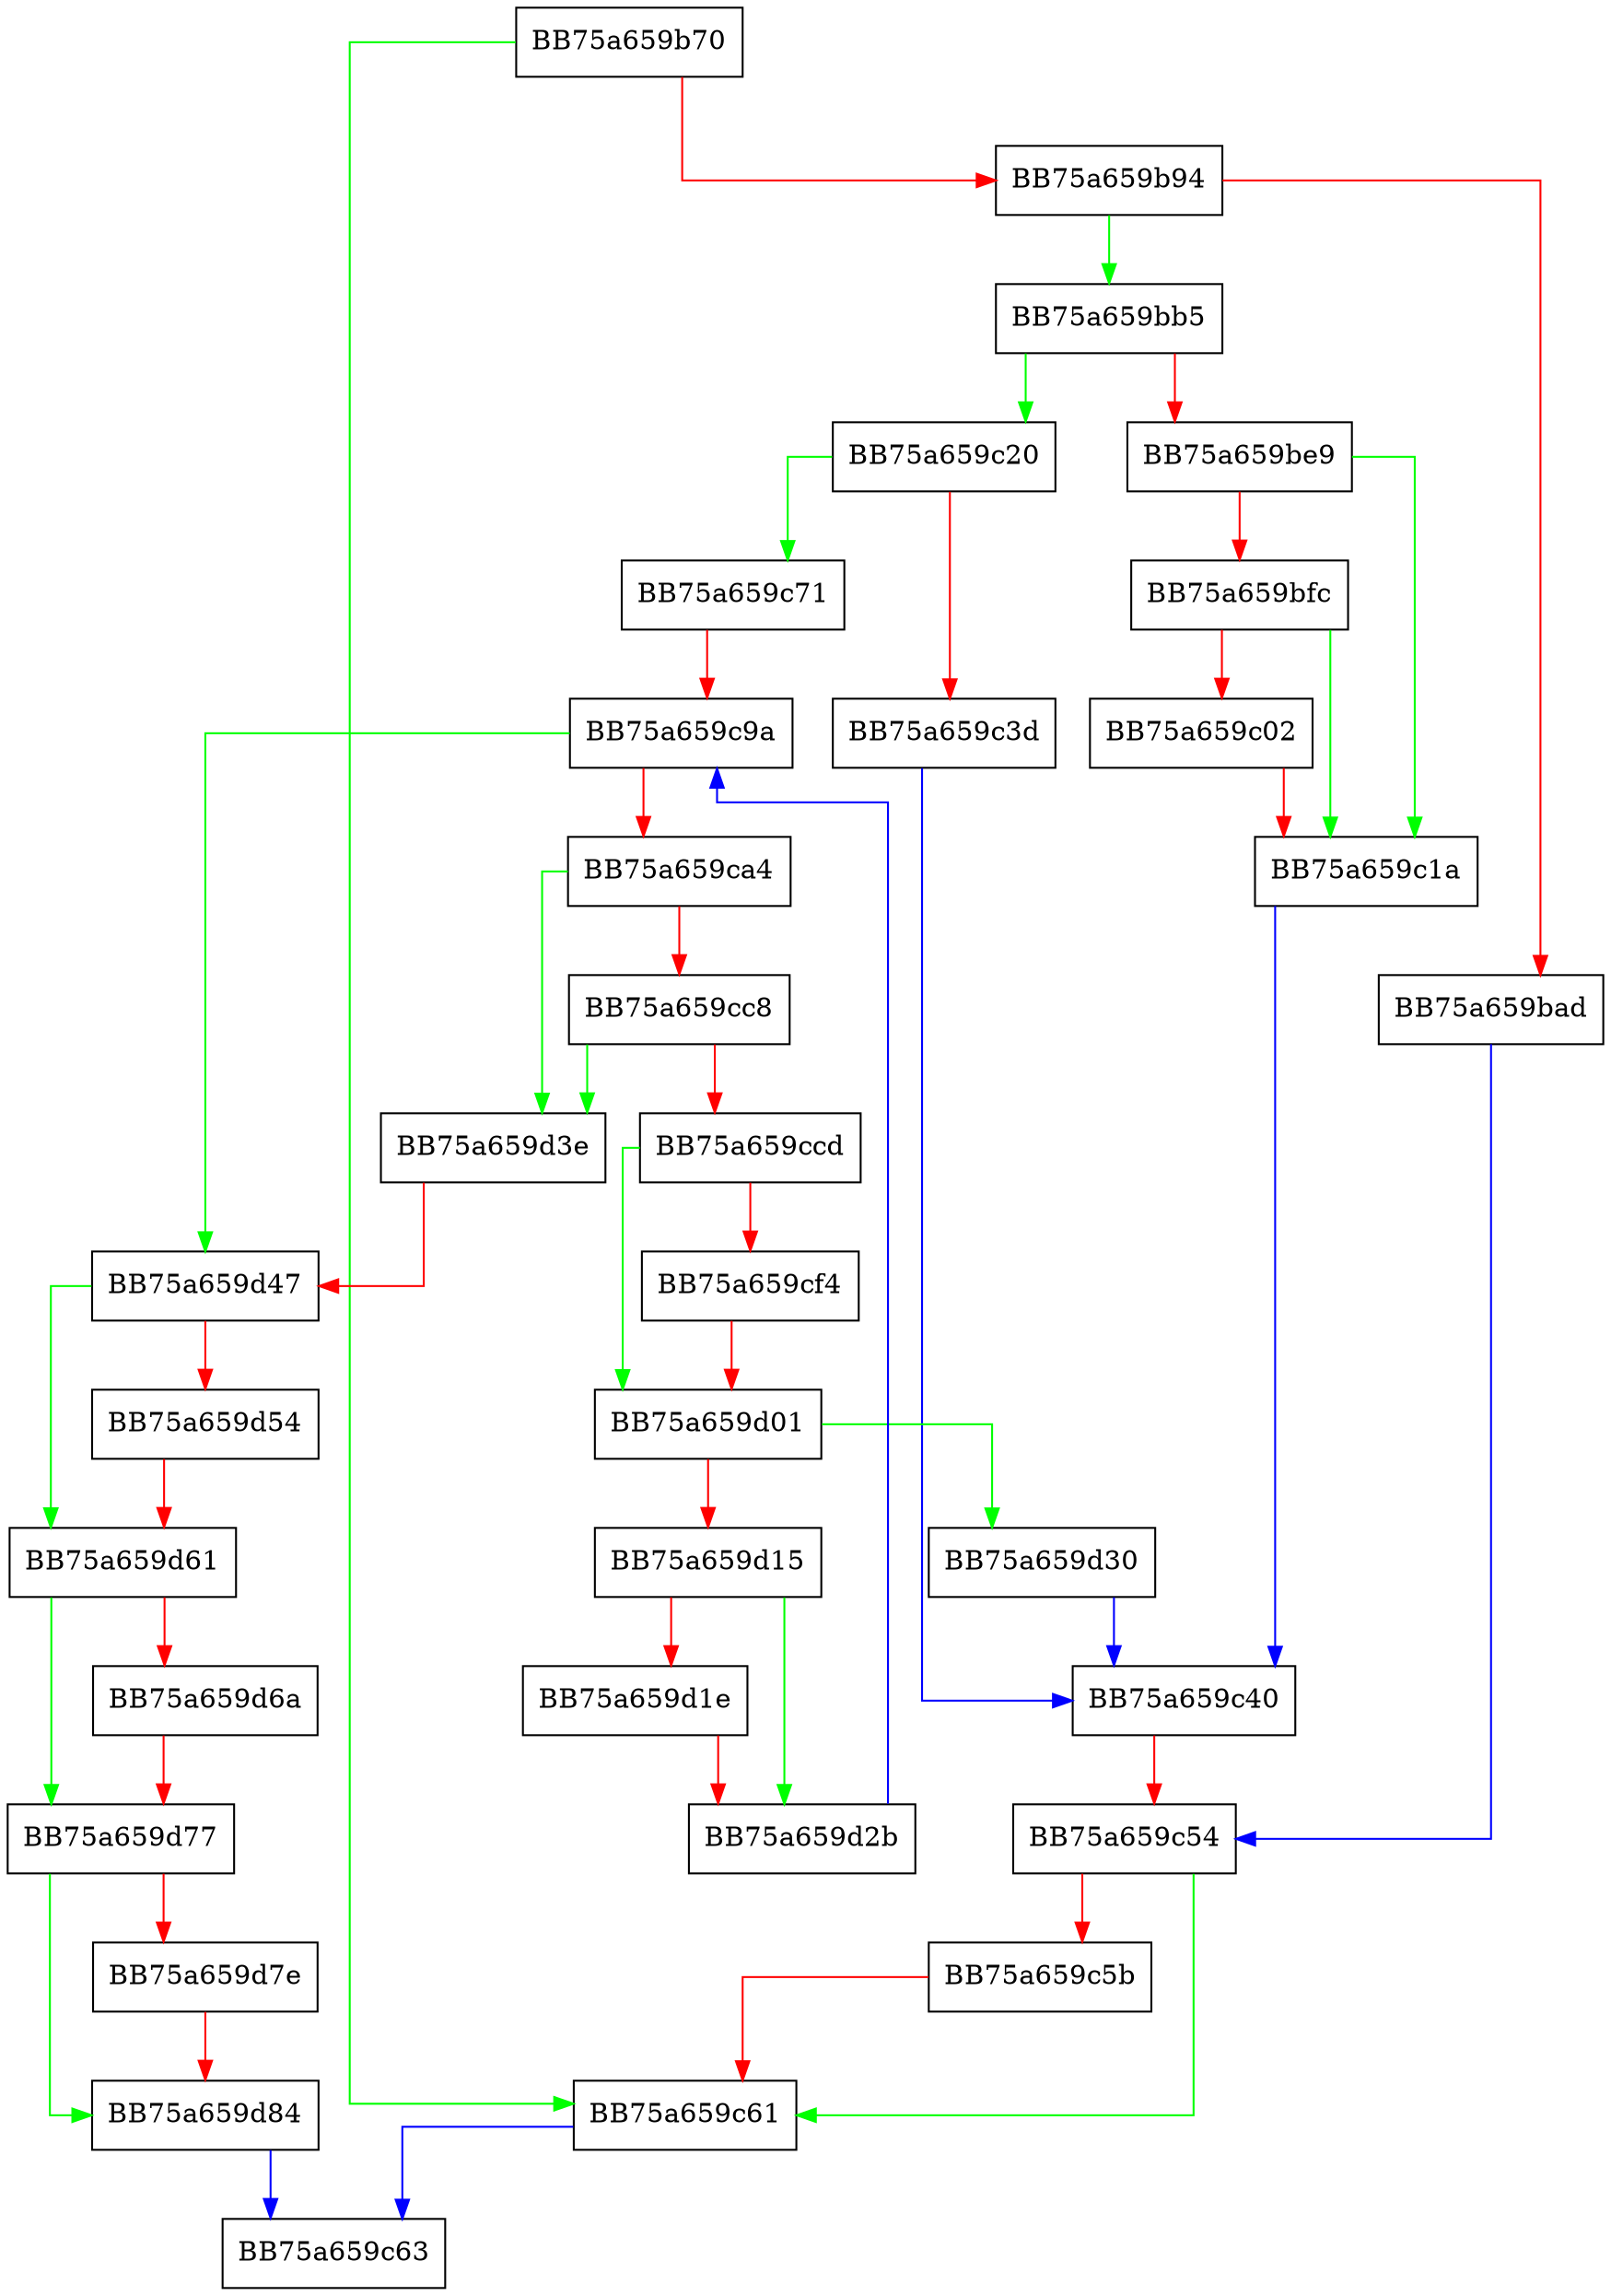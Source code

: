 digraph EnumerateBitsJobs {
  node [shape="box"];
  graph [splines=ortho];
  BB75a659b70 -> BB75a659c61 [color="green"];
  BB75a659b70 -> BB75a659b94 [color="red"];
  BB75a659b94 -> BB75a659bb5 [color="green"];
  BB75a659b94 -> BB75a659bad [color="red"];
  BB75a659bad -> BB75a659c54 [color="blue"];
  BB75a659bb5 -> BB75a659c20 [color="green"];
  BB75a659bb5 -> BB75a659be9 [color="red"];
  BB75a659be9 -> BB75a659c1a [color="green"];
  BB75a659be9 -> BB75a659bfc [color="red"];
  BB75a659bfc -> BB75a659c1a [color="green"];
  BB75a659bfc -> BB75a659c02 [color="red"];
  BB75a659c02 -> BB75a659c1a [color="red"];
  BB75a659c1a -> BB75a659c40 [color="blue"];
  BB75a659c20 -> BB75a659c71 [color="green"];
  BB75a659c20 -> BB75a659c3d [color="red"];
  BB75a659c3d -> BB75a659c40 [color="blue"];
  BB75a659c40 -> BB75a659c54 [color="red"];
  BB75a659c54 -> BB75a659c61 [color="green"];
  BB75a659c54 -> BB75a659c5b [color="red"];
  BB75a659c5b -> BB75a659c61 [color="red"];
  BB75a659c61 -> BB75a659c63 [color="blue"];
  BB75a659c71 -> BB75a659c9a [color="red"];
  BB75a659c9a -> BB75a659d47 [color="green"];
  BB75a659c9a -> BB75a659ca4 [color="red"];
  BB75a659ca4 -> BB75a659d3e [color="green"];
  BB75a659ca4 -> BB75a659cc8 [color="red"];
  BB75a659cc8 -> BB75a659d3e [color="green"];
  BB75a659cc8 -> BB75a659ccd [color="red"];
  BB75a659ccd -> BB75a659d01 [color="green"];
  BB75a659ccd -> BB75a659cf4 [color="red"];
  BB75a659cf4 -> BB75a659d01 [color="red"];
  BB75a659d01 -> BB75a659d30 [color="green"];
  BB75a659d01 -> BB75a659d15 [color="red"];
  BB75a659d15 -> BB75a659d2b [color="green"];
  BB75a659d15 -> BB75a659d1e [color="red"];
  BB75a659d1e -> BB75a659d2b [color="red"];
  BB75a659d2b -> BB75a659c9a [color="blue"];
  BB75a659d30 -> BB75a659c40 [color="blue"];
  BB75a659d3e -> BB75a659d47 [color="red"];
  BB75a659d47 -> BB75a659d61 [color="green"];
  BB75a659d47 -> BB75a659d54 [color="red"];
  BB75a659d54 -> BB75a659d61 [color="red"];
  BB75a659d61 -> BB75a659d77 [color="green"];
  BB75a659d61 -> BB75a659d6a [color="red"];
  BB75a659d6a -> BB75a659d77 [color="red"];
  BB75a659d77 -> BB75a659d84 [color="green"];
  BB75a659d77 -> BB75a659d7e [color="red"];
  BB75a659d7e -> BB75a659d84 [color="red"];
  BB75a659d84 -> BB75a659c63 [color="blue"];
}